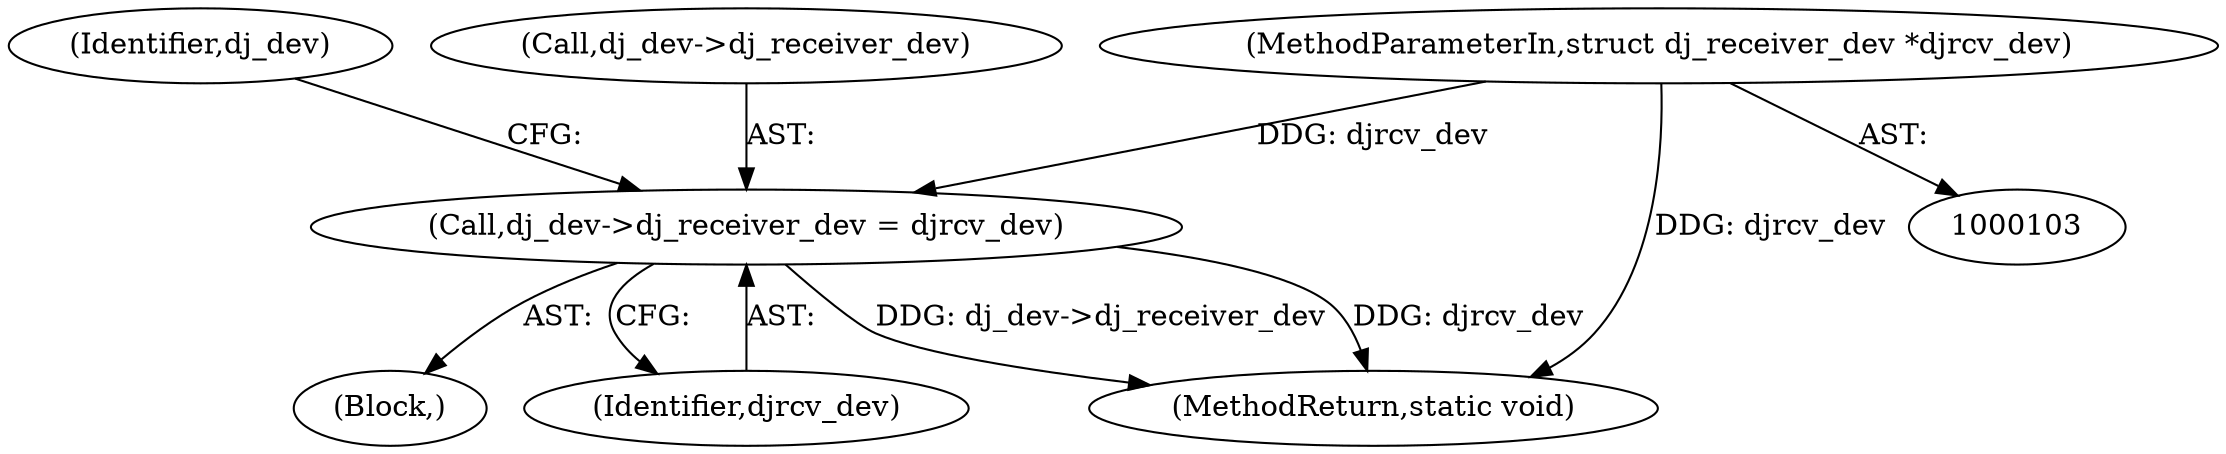 digraph "0_linux_ad3e14d7c5268c2e24477c6ef54bbdf88add5d36_0@pointer" {
"1000295" [label="(Call,dj_dev->dj_receiver_dev = djrcv_dev)"];
"1000104" [label="(MethodParameterIn,struct dj_receiver_dev *djrcv_dev)"];
"1000302" [label="(Identifier,dj_dev)"];
"1000106" [label="(Block,)"];
"1000295" [label="(Call,dj_dev->dj_receiver_dev = djrcv_dev)"];
"1000104" [label="(MethodParameterIn,struct dj_receiver_dev *djrcv_dev)"];
"1000299" [label="(Identifier,djrcv_dev)"];
"1000296" [label="(Call,dj_dev->dj_receiver_dev)"];
"1000349" [label="(MethodReturn,static void)"];
"1000295" -> "1000106"  [label="AST: "];
"1000295" -> "1000299"  [label="CFG: "];
"1000296" -> "1000295"  [label="AST: "];
"1000299" -> "1000295"  [label="AST: "];
"1000302" -> "1000295"  [label="CFG: "];
"1000295" -> "1000349"  [label="DDG: dj_dev->dj_receiver_dev"];
"1000295" -> "1000349"  [label="DDG: djrcv_dev"];
"1000104" -> "1000295"  [label="DDG: djrcv_dev"];
"1000104" -> "1000103"  [label="AST: "];
"1000104" -> "1000349"  [label="DDG: djrcv_dev"];
}
